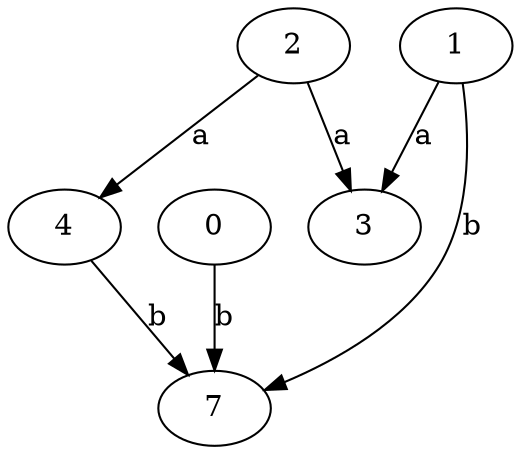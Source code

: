 strict digraph  {
2;
0;
3;
4;
1;
7;
2 -> 3  [label=a];
2 -> 4  [label=a];
0 -> 7  [label=b];
4 -> 7  [label=b];
1 -> 3  [label=a];
1 -> 7  [label=b];
}
